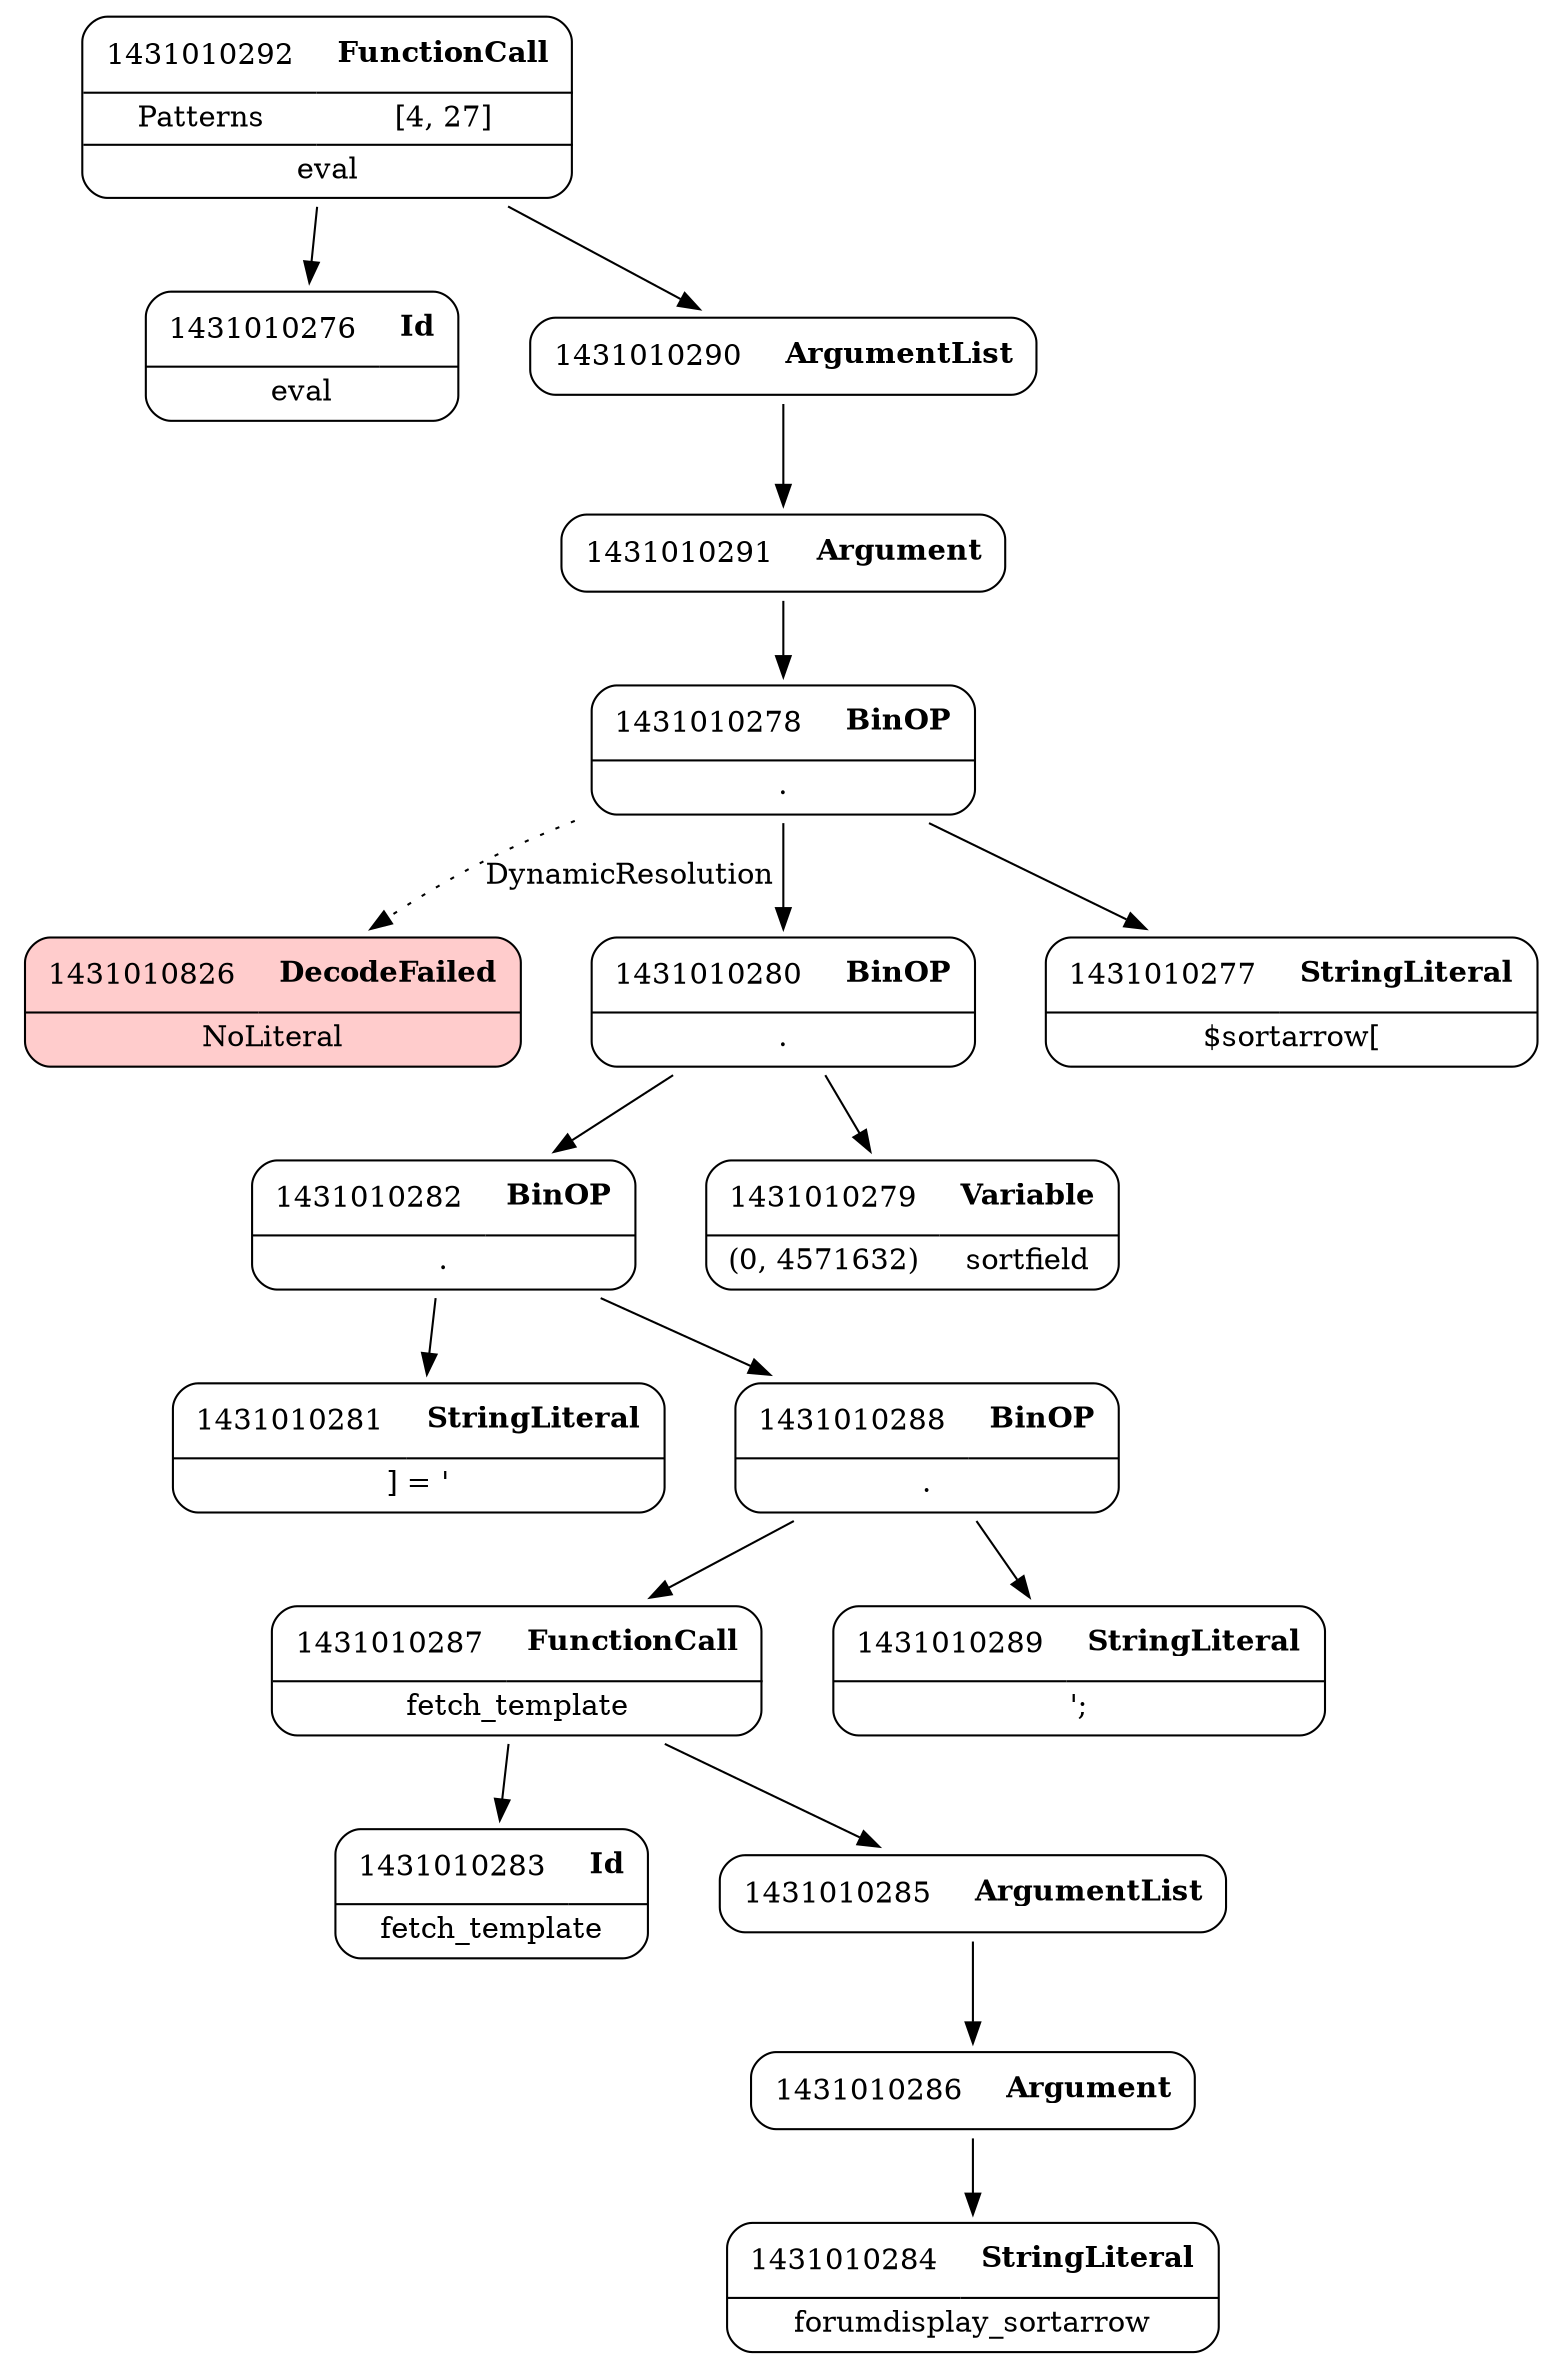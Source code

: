 digraph ast {
node [shape=none];
1431010283 [label=<<TABLE border='1' cellspacing='0' cellpadding='10' style='rounded' ><TR><TD border='0'>1431010283</TD><TD border='0'><B>Id</B></TD></TR><HR/><TR><TD border='0' cellpadding='5' colspan='2'>fetch_template</TD></TR></TABLE>>];
1431010282 [label=<<TABLE border='1' cellspacing='0' cellpadding='10' style='rounded' ><TR><TD border='0'>1431010282</TD><TD border='0'><B>BinOP</B></TD></TR><HR/><TR><TD border='0' cellpadding='5' colspan='2'>.</TD></TR></TABLE>>];
1431010282 -> 1431010281 [weight=2];
1431010282 -> 1431010288 [weight=2];
1431010826 [label=<<TABLE border='1' cellspacing='0' cellpadding='10' style='rounded' bgcolor='#FFCCCC' ><TR><TD border='0'>1431010826</TD><TD border='0'><B>DecodeFailed</B></TD></TR><HR/><TR><TD border='0' cellpadding='5' colspan='2'>NoLiteral</TD></TR></TABLE>>];
1431010281 [label=<<TABLE border='1' cellspacing='0' cellpadding='10' style='rounded' ><TR><TD border='0'>1431010281</TD><TD border='0'><B>StringLiteral</B></TD></TR><HR/><TR><TD border='0' cellpadding='5' colspan='2'>] = '</TD></TR></TABLE>>];
1431010280 [label=<<TABLE border='1' cellspacing='0' cellpadding='10' style='rounded' ><TR><TD border='0'>1431010280</TD><TD border='0'><B>BinOP</B></TD></TR><HR/><TR><TD border='0' cellpadding='5' colspan='2'>.</TD></TR></TABLE>>];
1431010280 -> 1431010279 [weight=2];
1431010280 -> 1431010282 [weight=2];
1431010287 [label=<<TABLE border='1' cellspacing='0' cellpadding='10' style='rounded' ><TR><TD border='0'>1431010287</TD><TD border='0'><B>FunctionCall</B></TD></TR><HR/><TR><TD border='0' cellpadding='5' colspan='2'>fetch_template</TD></TR></TABLE>>];
1431010287 -> 1431010283 [weight=2];
1431010287 -> 1431010285 [weight=2];
1431010286 [label=<<TABLE border='1' cellspacing='0' cellpadding='10' style='rounded' ><TR><TD border='0'>1431010286</TD><TD border='0'><B>Argument</B></TD></TR></TABLE>>];
1431010286 -> 1431010284 [weight=2];
1431010285 [label=<<TABLE border='1' cellspacing='0' cellpadding='10' style='rounded' ><TR><TD border='0'>1431010285</TD><TD border='0'><B>ArgumentList</B></TD></TR></TABLE>>];
1431010285 -> 1431010286 [weight=2];
1431010284 [label=<<TABLE border='1' cellspacing='0' cellpadding='10' style='rounded' ><TR><TD border='0'>1431010284</TD><TD border='0'><B>StringLiteral</B></TD></TR><HR/><TR><TD border='0' cellpadding='5' colspan='2'>forumdisplay_sortarrow</TD></TR></TABLE>>];
1431010279 [label=<<TABLE border='1' cellspacing='0' cellpadding='10' style='rounded' ><TR><TD border='0'>1431010279</TD><TD border='0'><B>Variable</B></TD></TR><HR/><TR><TD border='0' cellpadding='5'>(0, 4571632)</TD><TD border='0' cellpadding='5'>sortfield</TD></TR></TABLE>>];
1431010278 [label=<<TABLE border='1' cellspacing='0' cellpadding='10' style='rounded' ><TR><TD border='0'>1431010278</TD><TD border='0'><B>BinOP</B></TD></TR><HR/><TR><TD border='0' cellpadding='5' colspan='2'>.</TD></TR></TABLE>>];
1431010278 -> 1431010277 [weight=2];
1431010278 -> 1431010280 [weight=2];
1431010278 -> 1431010826 [style=dotted,label=DynamicResolution];
1431010277 [label=<<TABLE border='1' cellspacing='0' cellpadding='10' style='rounded' ><TR><TD border='0'>1431010277</TD><TD border='0'><B>StringLiteral</B></TD></TR><HR/><TR><TD border='0' cellpadding='5' colspan='2'>$sortarrow[</TD></TR></TABLE>>];
1431010276 [label=<<TABLE border='1' cellspacing='0' cellpadding='10' style='rounded' ><TR><TD border='0'>1431010276</TD><TD border='0'><B>Id</B></TD></TR><HR/><TR><TD border='0' cellpadding='5' colspan='2'>eval</TD></TR></TABLE>>];
1431010291 [label=<<TABLE border='1' cellspacing='0' cellpadding='10' style='rounded' ><TR><TD border='0'>1431010291</TD><TD border='0'><B>Argument</B></TD></TR></TABLE>>];
1431010291 -> 1431010278 [weight=2];
1431010290 [label=<<TABLE border='1' cellspacing='0' cellpadding='10' style='rounded' ><TR><TD border='0'>1431010290</TD><TD border='0'><B>ArgumentList</B></TD></TR></TABLE>>];
1431010290 -> 1431010291 [weight=2];
1431010289 [label=<<TABLE border='1' cellspacing='0' cellpadding='10' style='rounded' ><TR><TD border='0'>1431010289</TD><TD border='0'><B>StringLiteral</B></TD></TR><HR/><TR><TD border='0' cellpadding='5' colspan='2'>';</TD></TR></TABLE>>];
1431010288 [label=<<TABLE border='1' cellspacing='0' cellpadding='10' style='rounded' ><TR><TD border='0'>1431010288</TD><TD border='0'><B>BinOP</B></TD></TR><HR/><TR><TD border='0' cellpadding='5' colspan='2'>.</TD></TR></TABLE>>];
1431010288 -> 1431010287 [weight=2];
1431010288 -> 1431010289 [weight=2];
1431010292 [label=<<TABLE border='1' cellspacing='0' cellpadding='10' style='rounded' ><TR><TD border='0'>1431010292</TD><TD border='0'><B>FunctionCall</B></TD></TR><HR/><TR><TD border='0' cellpadding='5'>Patterns</TD><TD border='0' cellpadding='5'>[4, 27]</TD></TR><HR/><TR><TD border='0' cellpadding='5' colspan='2'>eval</TD></TR></TABLE>>];
1431010292 -> 1431010276 [weight=2];
1431010292 -> 1431010290 [weight=2];
}
